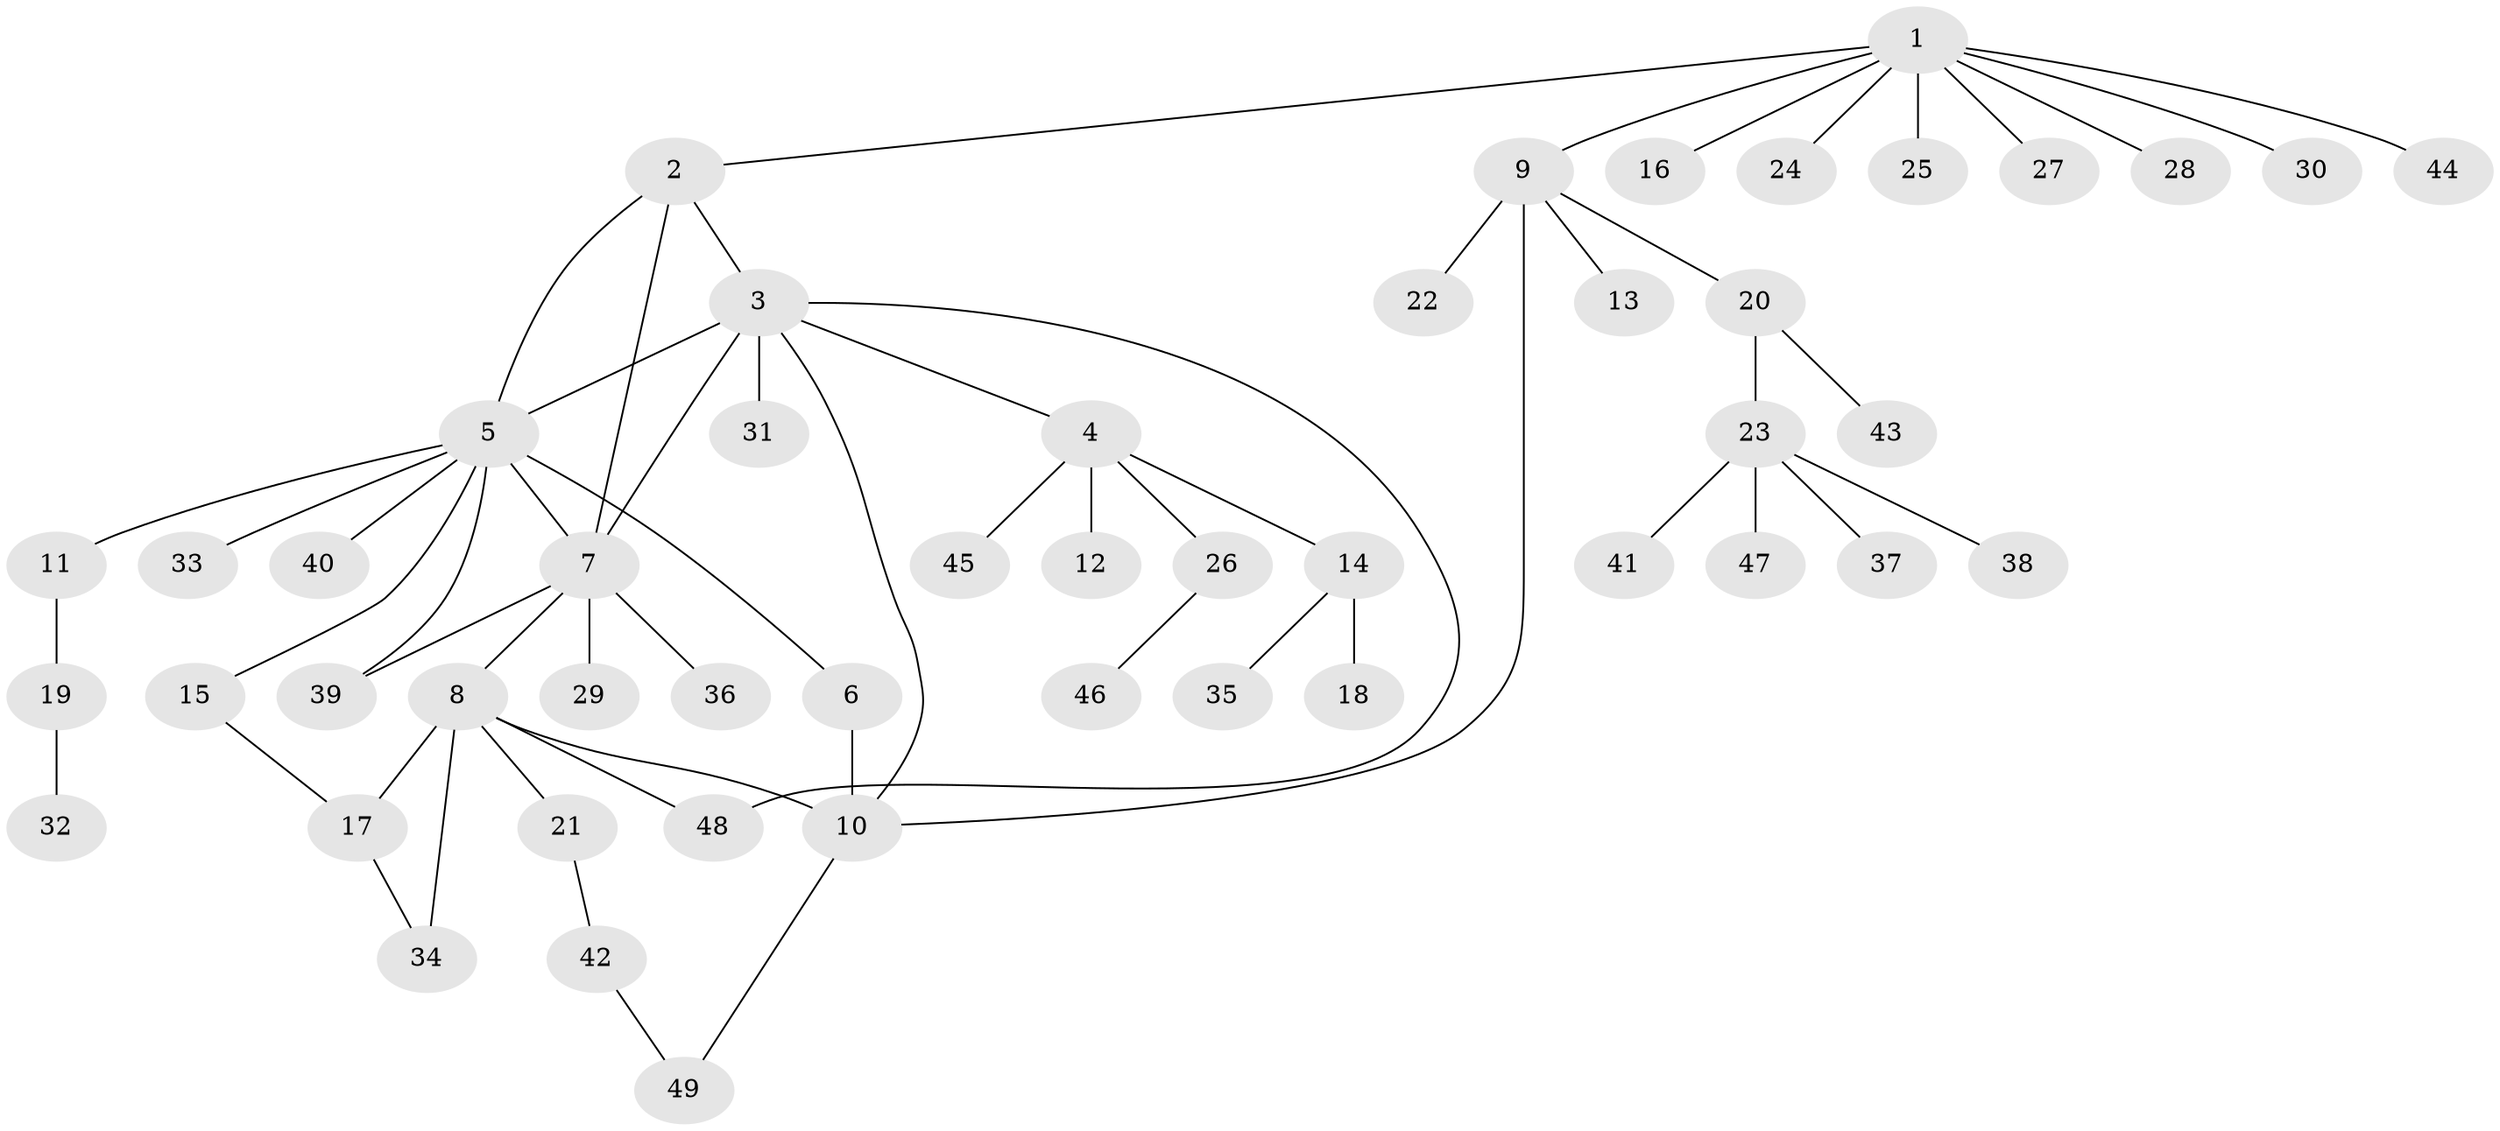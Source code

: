 // Generated by graph-tools (version 1.1) at 2025/15/03/09/25 04:15:59]
// undirected, 49 vertices, 59 edges
graph export_dot {
graph [start="1"]
  node [color=gray90,style=filled];
  1;
  2;
  3;
  4;
  5;
  6;
  7;
  8;
  9;
  10;
  11;
  12;
  13;
  14;
  15;
  16;
  17;
  18;
  19;
  20;
  21;
  22;
  23;
  24;
  25;
  26;
  27;
  28;
  29;
  30;
  31;
  32;
  33;
  34;
  35;
  36;
  37;
  38;
  39;
  40;
  41;
  42;
  43;
  44;
  45;
  46;
  47;
  48;
  49;
  1 -- 2;
  1 -- 9;
  1 -- 16;
  1 -- 24;
  1 -- 25;
  1 -- 27;
  1 -- 28;
  1 -- 30;
  1 -- 44;
  2 -- 3;
  2 -- 5;
  2 -- 7;
  3 -- 4;
  3 -- 5;
  3 -- 7;
  3 -- 10;
  3 -- 31;
  3 -- 48;
  4 -- 12;
  4 -- 14;
  4 -- 26;
  4 -- 45;
  5 -- 6;
  5 -- 7;
  5 -- 11;
  5 -- 15;
  5 -- 33;
  5 -- 39;
  5 -- 40;
  6 -- 10;
  7 -- 8;
  7 -- 29;
  7 -- 36;
  7 -- 39;
  8 -- 10;
  8 -- 17;
  8 -- 21;
  8 -- 34;
  8 -- 48;
  9 -- 10;
  9 -- 13;
  9 -- 20;
  9 -- 22;
  10 -- 49;
  11 -- 19;
  14 -- 18;
  14 -- 35;
  15 -- 17;
  17 -- 34;
  19 -- 32;
  20 -- 23;
  20 -- 43;
  21 -- 42;
  23 -- 37;
  23 -- 38;
  23 -- 41;
  23 -- 47;
  26 -- 46;
  42 -- 49;
}

